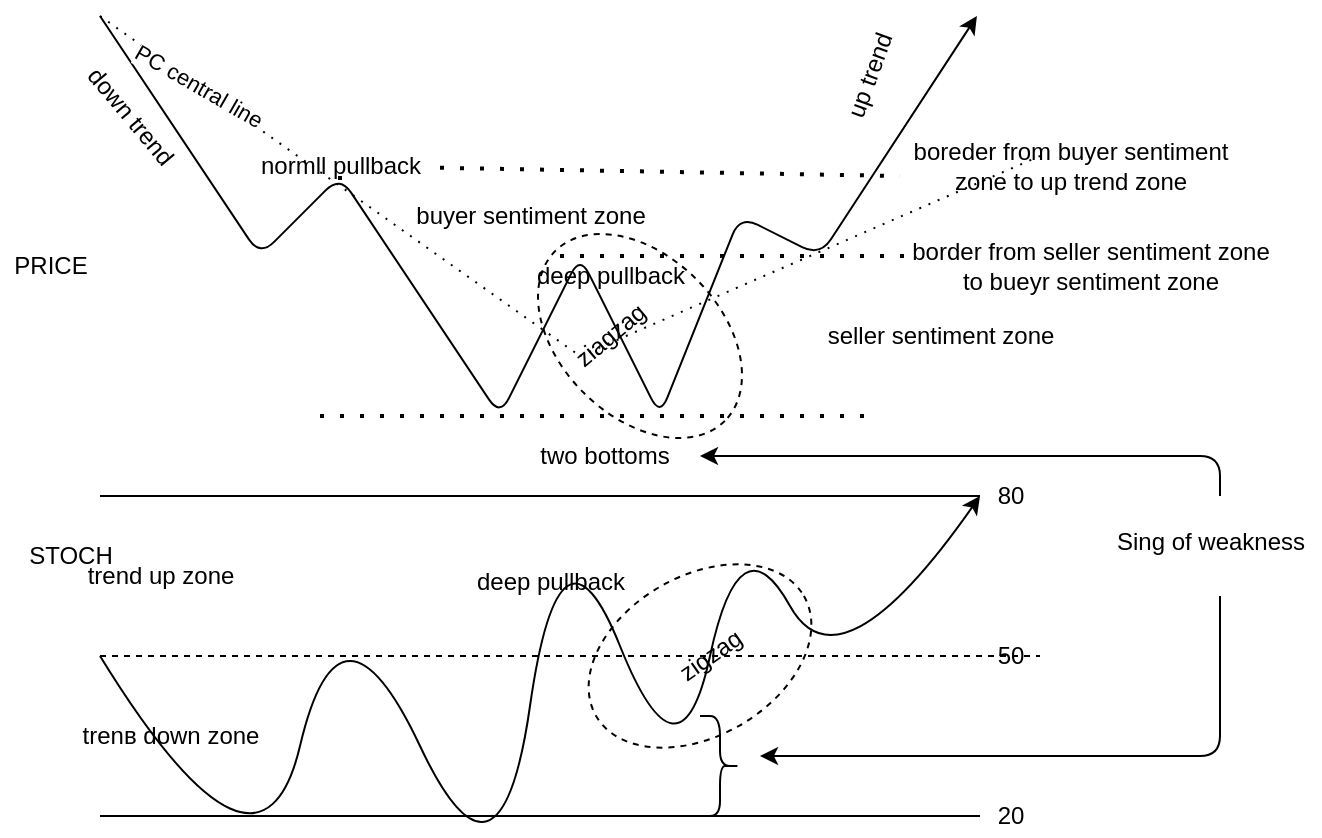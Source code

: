 <mxfile version="14.6.13" type="device"><diagram id="8FRweUoaVcbrPi_423-D" name="Страница 1"><mxGraphModel dx="1086" dy="626" grid="1" gridSize="10" guides="1" tooltips="1" connect="1" arrows="1" fold="1" page="1" pageScale="1" pageWidth="827" pageHeight="1169" math="0" shadow="0"><root><mxCell id="0"/><mxCell id="1" parent="0"/><mxCell id="0lZZbJjXvuJJ77c5PogP-38" value="" style="ellipse;whiteSpace=wrap;html=1;rotation=45;dashed=1;" parent="1" vertex="1"><mxGeometry x="290.001" y="160.001" width="120" height="80" as="geometry"/></mxCell><mxCell id="0lZZbJjXvuJJ77c5PogP-4" value="" style="endArrow=classic;html=1;startArrow=none;" parent="1" edge="1"><mxGeometry width="50" height="50" relative="1" as="geometry"><mxPoint x="80" y="40" as="sourcePoint"/><mxPoint x="518.462" y="40" as="targetPoint"/><Array as="points"><mxPoint x="160" y="160"/><mxPoint x="200" y="120"/><mxPoint x="280" y="240"/><mxPoint x="320" y="160"/><mxPoint x="360" y="240"/><mxPoint x="400" y="140"/><mxPoint x="440" y="160"/></Array></mxGeometry></mxCell><mxCell id="0lZZbJjXvuJJ77c5PogP-6" value="" style="endArrow=none;dashed=1;html=1;dashPattern=1 4;" parent="1" edge="1"><mxGeometry width="50" height="50" relative="1" as="geometry"><mxPoint x="80" y="40" as="sourcePoint"/><mxPoint x="320" y="210" as="targetPoint"/></mxGeometry></mxCell><mxCell id="0lZZbJjXvuJJ77c5PogP-16" value="PC central line" style="edgeLabel;html=1;align=center;verticalAlign=middle;resizable=0;points=[];rotation=30;" parent="0lZZbJjXvuJJ77c5PogP-6" vertex="1" connectable="0"><mxGeometry x="-0.587" relative="1" as="geometry"><mxPoint as="offset"/></mxGeometry></mxCell><mxCell id="0lZZbJjXvuJJ77c5PogP-8" value="" style="endArrow=none;dashed=1;html=1;strokeWidth=2;dashPattern=1 4;" parent="1" edge="1"><mxGeometry width="50" height="50" relative="1" as="geometry"><mxPoint x="310" y="160" as="sourcePoint"/><mxPoint x="490" y="160" as="targetPoint"/></mxGeometry></mxCell><mxCell id="0lZZbJjXvuJJ77c5PogP-9" value="" style="endArrow=none;dashed=1;html=1;dashPattern=1 4;strokeWidth=2;startArrow=none;" parent="1" source="0lZZbJjXvuJJ77c5PogP-47" edge="1"><mxGeometry width="50" height="50" relative="1" as="geometry"><mxPoint x="200" y="120" as="sourcePoint"/><mxPoint x="480" y="120" as="targetPoint"/></mxGeometry></mxCell><mxCell id="0lZZbJjXvuJJ77c5PogP-12" value="" style="endArrow=none;dashed=1;html=1;dashPattern=1 4;strokeWidth=2;" parent="1" edge="1"><mxGeometry width="50" height="50" relative="1" as="geometry"><mxPoint x="190" y="240" as="sourcePoint"/><mxPoint x="470" y="240" as="targetPoint"/></mxGeometry></mxCell><mxCell id="0lZZbJjXvuJJ77c5PogP-26" value="seller sentiment zone" style="text;html=1;align=center;verticalAlign=middle;resizable=0;points=[];autosize=1;strokeColor=none;" parent="1" vertex="1"><mxGeometry x="435" y="190" width="130" height="20" as="geometry"/></mxCell><mxCell id="0lZZbJjXvuJJ77c5PogP-27" value="up trend" style="text;html=1;align=center;verticalAlign=middle;resizable=0;points=[];autosize=1;strokeColor=none;rotation=-70;" parent="1" vertex="1"><mxGeometry x="435" y="60" width="60" height="20" as="geometry"/></mxCell><mxCell id="0lZZbJjXvuJJ77c5PogP-33" value="buyer sentiment zone" style="text;html=1;align=center;verticalAlign=middle;resizable=0;points=[];autosize=1;strokeColor=none;" parent="1" vertex="1"><mxGeometry x="230" y="130" width="130" height="20" as="geometry"/></mxCell><mxCell id="0lZZbJjXvuJJ77c5PogP-36" value="down trend" style="text;html=1;align=center;verticalAlign=middle;resizable=0;points=[];autosize=1;strokeColor=none;rotation=50;" parent="1" vertex="1"><mxGeometry x="60" y="80" width="70" height="20" as="geometry"/></mxCell><mxCell id="0lZZbJjXvuJJ77c5PogP-39" value="" style="endArrow=none;dashed=1;html=1;dashPattern=1 4;" parent="1" edge="1"><mxGeometry width="50" height="50" relative="1" as="geometry"><mxPoint x="320" y="210" as="sourcePoint"/><mxPoint x="550" y="110" as="targetPoint"/></mxGeometry></mxCell><mxCell id="0lZZbJjXvuJJ77c5PogP-41" value="border from seller sentiment zone&lt;br&gt;to bueyr sentiment zone" style="text;html=1;align=center;verticalAlign=middle;resizable=0;points=[];autosize=1;strokeColor=none;" parent="1" vertex="1"><mxGeometry x="480" y="150" width="190" height="30" as="geometry"/></mxCell><mxCell id="0lZZbJjXvuJJ77c5PogP-42" value="boreder from buyer sentiment &lt;br&gt;zone to up trend zone" style="text;html=1;align=center;verticalAlign=middle;resizable=0;points=[];autosize=1;strokeColor=none;" parent="1" vertex="1"><mxGeometry x="480" y="100" width="170" height="30" as="geometry"/></mxCell><mxCell id="0lZZbJjXvuJJ77c5PogP-47" value="normll pullback" style="text;html=1;align=center;verticalAlign=middle;resizable=0;points=[];autosize=1;strokeColor=none;" parent="1" vertex="1"><mxGeometry x="150" y="105" width="100" height="20" as="geometry"/></mxCell><mxCell id="0lZZbJjXvuJJ77c5PogP-48" value="" style="endArrow=none;dashed=1;html=1;dashPattern=1 4;strokeWidth=2;" parent="1" target="0lZZbJjXvuJJ77c5PogP-47" edge="1"><mxGeometry width="50" height="50" relative="1" as="geometry"><mxPoint x="200" y="120" as="sourcePoint"/><mxPoint x="480" y="120" as="targetPoint"/></mxGeometry></mxCell><mxCell id="0lZZbJjXvuJJ77c5PogP-49" value="deep pullback" style="text;html=1;align=center;verticalAlign=middle;resizable=0;points=[];autosize=1;strokeColor=none;" parent="1" vertex="1"><mxGeometry x="290" y="160" width="90" height="20" as="geometry"/></mxCell><mxCell id="0lZZbJjXvuJJ77c5PogP-53" value="PRICE" style="text;html=1;align=center;verticalAlign=middle;resizable=0;points=[];autosize=1;strokeColor=none;" parent="1" vertex="1"><mxGeometry x="30" y="155" width="50" height="20" as="geometry"/></mxCell><mxCell id="RW8aGk8aJ6Ktqw2jvfT_-1" value="" style="endArrow=none;html=1;startArrow=none;" edge="1" parent="1" source="RW8aGk8aJ6Ktqw2jvfT_-16"><mxGeometry width="50" height="50" relative="1" as="geometry"><mxPoint x="80" y="280" as="sourcePoint"/><mxPoint x="550" y="280" as="targetPoint"/></mxGeometry></mxCell><mxCell id="RW8aGk8aJ6Ktqw2jvfT_-3" value="" style="endArrow=none;html=1;startArrow=none;" edge="1" parent="1" source="RW8aGk8aJ6Ktqw2jvfT_-13"><mxGeometry width="50" height="50" relative="1" as="geometry"><mxPoint x="80" y="440" as="sourcePoint"/><mxPoint x="550" y="440" as="targetPoint"/></mxGeometry></mxCell><mxCell id="RW8aGk8aJ6Ktqw2jvfT_-7" value="" style="ellipse;whiteSpace=wrap;html=1;rotation=-30;dashed=1;" vertex="1" parent="1"><mxGeometry x="320.002" y="320.001" width="120" height="80" as="geometry"/></mxCell><mxCell id="RW8aGk8aJ6Ktqw2jvfT_-8" value="" style="endArrow=none;html=1;dashed=1;" edge="1" parent="1"><mxGeometry width="50" height="50" relative="1" as="geometry"><mxPoint x="80" y="360" as="sourcePoint"/><mxPoint x="550" y="360" as="targetPoint"/></mxGeometry></mxCell><mxCell id="RW8aGk8aJ6Ktqw2jvfT_-4" value="" style="curved=1;endArrow=classic;html=1;" edge="1" parent="1"><mxGeometry width="50" height="50" relative="1" as="geometry"><mxPoint x="80" y="360" as="sourcePoint"/><mxPoint x="520" y="280" as="targetPoint"/><Array as="points"><mxPoint x="160" y="490"/><mxPoint x="200" y="320"/><mxPoint x="280" y="490"/><mxPoint x="310" y="280"/><mxPoint x="370" y="430"/><mxPoint x="400" y="290"/><mxPoint x="450" y="380"/></Array></mxGeometry></mxCell><mxCell id="RW8aGk8aJ6Ktqw2jvfT_-11" value="ziagzag" style="text;html=1;align=center;verticalAlign=middle;resizable=0;points=[];autosize=1;strokeColor=none;rotation=-40;" vertex="1" parent="1"><mxGeometry x="304.999" y="190.004" width="60" height="20" as="geometry"/></mxCell><mxCell id="RW8aGk8aJ6Ktqw2jvfT_-13" value="20" style="text;html=1;align=center;verticalAlign=middle;resizable=0;points=[];autosize=1;strokeColor=none;" vertex="1" parent="1"><mxGeometry x="520" y="430" width="30" height="20" as="geometry"/></mxCell><mxCell id="RW8aGk8aJ6Ktqw2jvfT_-14" value="" style="endArrow=none;html=1;" edge="1" parent="1" target="RW8aGk8aJ6Ktqw2jvfT_-13"><mxGeometry width="50" height="50" relative="1" as="geometry"><mxPoint x="80" y="440" as="sourcePoint"/><mxPoint x="550" y="440" as="targetPoint"/></mxGeometry></mxCell><mxCell id="RW8aGk8aJ6Ktqw2jvfT_-15" value="50" style="text;html=1;align=center;verticalAlign=middle;resizable=0;points=[];autosize=1;strokeColor=none;" vertex="1" parent="1"><mxGeometry x="520" y="350" width="30" height="20" as="geometry"/></mxCell><mxCell id="RW8aGk8aJ6Ktqw2jvfT_-16" value="80" style="text;html=1;align=center;verticalAlign=middle;resizable=0;points=[];autosize=1;strokeColor=none;" vertex="1" parent="1"><mxGeometry x="520" y="270" width="30" height="20" as="geometry"/></mxCell><mxCell id="RW8aGk8aJ6Ktqw2jvfT_-17" value="" style="endArrow=none;html=1;" edge="1" parent="1" target="RW8aGk8aJ6Ktqw2jvfT_-16"><mxGeometry width="50" height="50" relative="1" as="geometry"><mxPoint x="80" y="280" as="sourcePoint"/><mxPoint x="550" y="280" as="targetPoint"/></mxGeometry></mxCell><mxCell id="RW8aGk8aJ6Ktqw2jvfT_-18" value="trend up zone" style="text;html=1;align=center;verticalAlign=middle;resizable=0;points=[];autosize=1;strokeColor=none;" vertex="1" parent="1"><mxGeometry x="65" y="310" width="90" height="20" as="geometry"/></mxCell><mxCell id="RW8aGk8aJ6Ktqw2jvfT_-19" value="trenв down zone" style="text;html=1;align=center;verticalAlign=middle;resizable=0;points=[];autosize=1;strokeColor=none;" vertex="1" parent="1"><mxGeometry x="65" y="390" width="100" height="20" as="geometry"/></mxCell><mxCell id="RW8aGk8aJ6Ktqw2jvfT_-24" value="" style="shape=curlyBracket;whiteSpace=wrap;html=1;rounded=1;flipH=1;" vertex="1" parent="1"><mxGeometry x="380" y="390" width="20" height="50" as="geometry"/></mxCell><mxCell id="RW8aGk8aJ6Ktqw2jvfT_-25" value="zigzag" style="text;html=1;align=center;verticalAlign=middle;resizable=0;points=[];autosize=1;strokeColor=none;rotation=-35;" vertex="1" parent="1"><mxGeometry x="360.005" y="350.001" width="50" height="20" as="geometry"/></mxCell><mxCell id="RW8aGk8aJ6Ktqw2jvfT_-28" value="" style="endArrow=classic;html=1;" edge="1" parent="1"><mxGeometry width="50" height="50" relative="1" as="geometry"><mxPoint x="640" y="330" as="sourcePoint"/><mxPoint x="410" y="410" as="targetPoint"/><Array as="points"><mxPoint x="640" y="410"/></Array></mxGeometry></mxCell><mxCell id="RW8aGk8aJ6Ktqw2jvfT_-29" value="" style="endArrow=classic;html=1;" edge="1" parent="1" target="RW8aGk8aJ6Ktqw2jvfT_-32"><mxGeometry width="50" height="50" relative="1" as="geometry"><mxPoint x="640" y="280" as="sourcePoint"/><mxPoint x="370" y="240" as="targetPoint"/><Array as="points"><mxPoint x="640" y="260"/></Array></mxGeometry></mxCell><mxCell id="RW8aGk8aJ6Ktqw2jvfT_-30" value="Sing of weakness" style="text;html=1;align=center;verticalAlign=middle;resizable=0;points=[];autosize=1;strokeColor=none;" vertex="1" parent="1"><mxGeometry x="580" y="292.53" width="110" height="20" as="geometry"/></mxCell><mxCell id="RW8aGk8aJ6Ktqw2jvfT_-31" value="deep pullback" style="text;html=1;align=center;verticalAlign=middle;resizable=0;points=[];autosize=1;strokeColor=none;" vertex="1" parent="1"><mxGeometry x="260" y="312.53" width="90" height="20" as="geometry"/></mxCell><mxCell id="RW8aGk8aJ6Ktqw2jvfT_-32" value="two bottoms" style="text;html=1;strokeColor=none;fillColor=none;align=center;verticalAlign=middle;whiteSpace=wrap;rounded=0;" vertex="1" parent="1"><mxGeometry x="285" y="250" width="95" height="20" as="geometry"/></mxCell><mxCell id="RW8aGk8aJ6Ktqw2jvfT_-33" value="STOCH" style="text;html=1;align=center;verticalAlign=middle;resizable=0;points=[];autosize=1;strokeColor=none;" vertex="1" parent="1"><mxGeometry x="35" y="300" width="60" height="20" as="geometry"/></mxCell></root></mxGraphModel></diagram></mxfile>